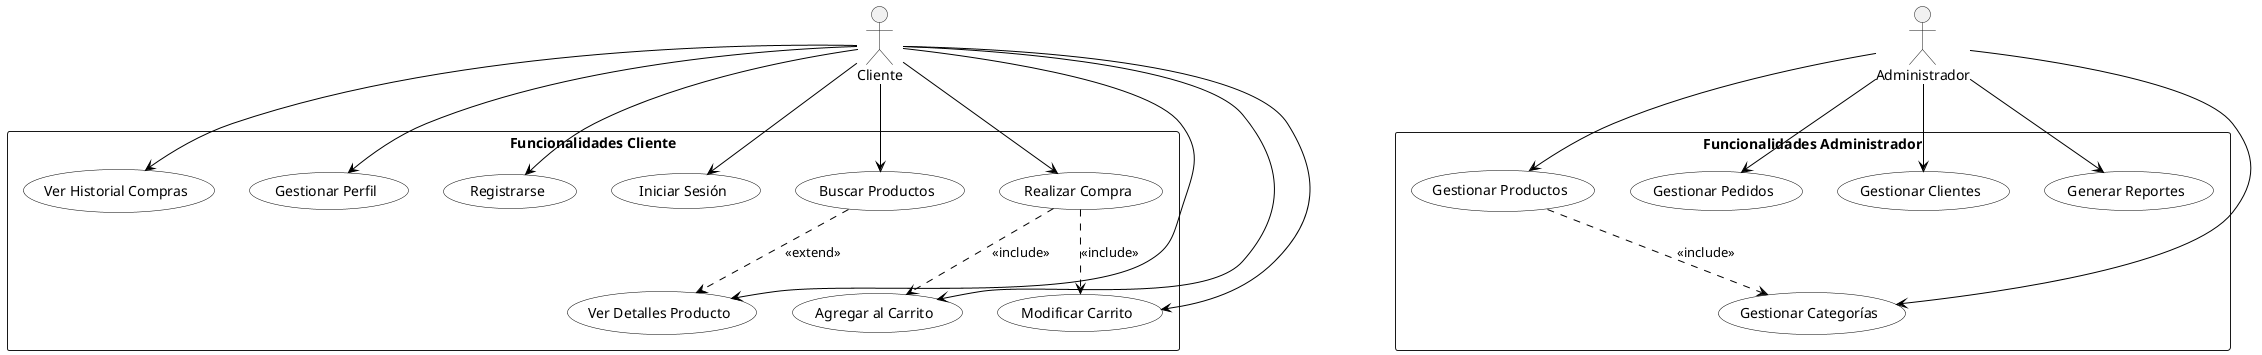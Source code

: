 @startuml

' Estilos
skinparam usecase {
    BackgroundColor White
    BorderColor Black
    ArrowColor Black
}

' Actores
actor Cliente
actor Administrador

' Casos de Uso - Cliente
rectangle "Funcionalidades Cliente" {
    usecase "Registrarse" as UC1
    usecase "Iniciar Sesión" as UC2
    usecase "Buscar Productos" as UC3
    usecase "Ver Detalles Producto" as UC4
    usecase "Agregar al Carrito" as UC5
    usecase "Modificar Carrito" as UC6
    usecase "Realizar Compra" as UC7
    usecase "Ver Historial Compras" as UC8
    usecase "Gestionar Perfil" as UC9
}

' Casos de Uso - Administrador
rectangle "Funcionalidades Administrador" {
    usecase "Gestionar Productos" as UC10
    usecase "Gestionar Categorías" as UC11
    usecase "Gestionar Pedidos" as UC12
    usecase "Gestionar Clientes" as UC13
    usecase "Generar Reportes" as UC14
}

' Relaciones Cliente
Cliente --> UC1
Cliente --> UC2
Cliente --> UC3
Cliente --> UC4
Cliente --> UC5
Cliente --> UC6
Cliente --> UC7
Cliente --> UC8
Cliente --> UC9

' Relaciones Administrador
Administrador --> UC10
Administrador --> UC11
Administrador --> UC12
Administrador --> UC13
Administrador --> UC14

' Inclusión y Extensión
UC7 ..> UC5 : <<include>>
UC7 ..> UC6 : <<include>>
UC3 ..> UC4 : <<extend>>
UC10 ..> UC11 : <<include>>

@enduml 
 